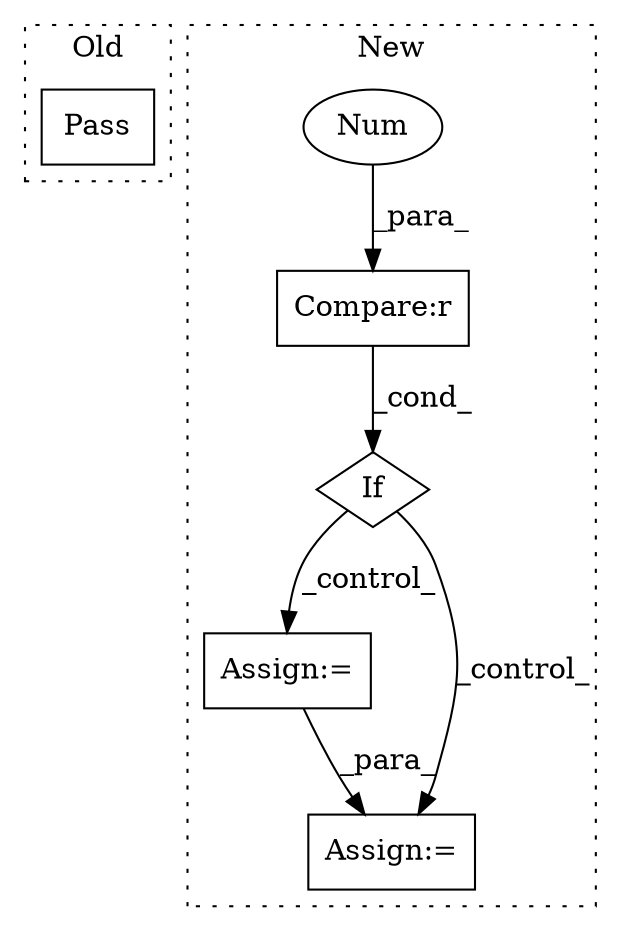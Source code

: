 digraph G {
subgraph cluster0 {
1 [label="Pass" a="62" s="1872" l="4" shape="box"];
label = "Old";
style="dotted";
}
subgraph cluster1 {
2 [label="If" a="96" s="3393,3407" l="3,14" shape="diamond"];
3 [label="Assign:=" a="68" s="3632" l="3" shape="box"];
4 [label="Compare:r" a="40" s="3396" l="11" shape="box"];
5 [label="Num" a="76" s="3406" l="1" shape="ellipse"];
6 [label="Assign:=" a="68" s="3769" l="3" shape="box"];
label = "New";
style="dotted";
}
2 -> 3 [label="_control_"];
2 -> 6 [label="_control_"];
3 -> 6 [label="_para_"];
4 -> 2 [label="_cond_"];
5 -> 4 [label="_para_"];
}